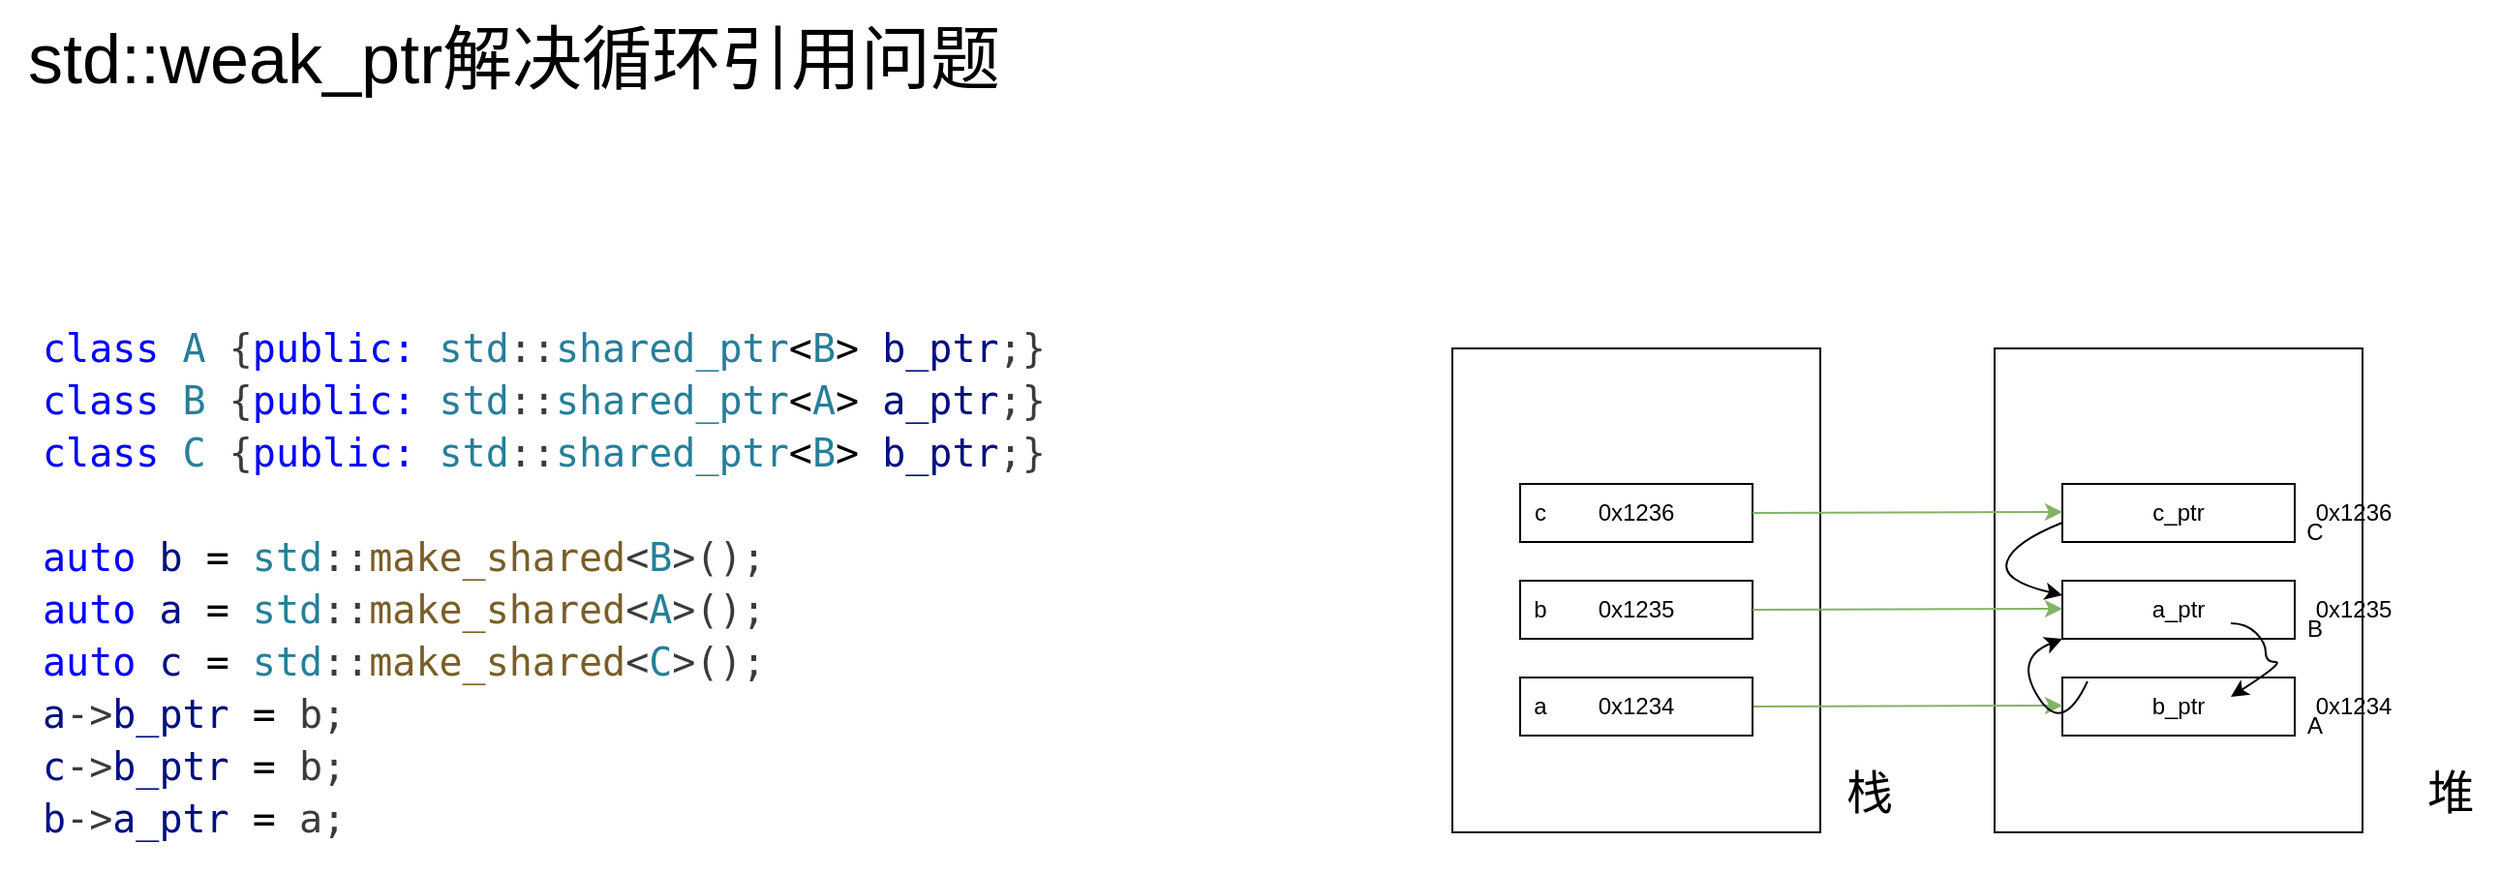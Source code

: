 <mxfile version="24.1.0" type="device">
  <diagram name="Page-1" id="6x3bWmg-yjZQ7gcDFQyZ">
    <mxGraphModel dx="1903" dy="703" grid="1" gridSize="10" guides="1" tooltips="1" connect="1" arrows="1" fold="1" page="1" pageScale="1" pageWidth="850" pageHeight="1100" math="0" shadow="0">
      <root>
        <mxCell id="0" />
        <mxCell id="1" parent="0" />
        <mxCell id="zuKFLGrr_m4QL3YyUUtK-65" value="&lt;span style=&quot;font-size: 36px;&quot;&gt;std::weak_ptr解决循环引用问题&lt;/span&gt;" style="text;html=1;align=center;verticalAlign=middle;resizable=0;points=[];autosize=1;strokeColor=none;fillColor=none;" parent="1" vertex="1">
          <mxGeometry x="-570" y="430" width="530" height="60" as="geometry" />
        </mxCell>
        <mxCell id="zuKFLGrr_m4QL3YyUUtK-67" value="" style="rounded=0;whiteSpace=wrap;html=1;" parent="1" vertex="1">
          <mxGeometry x="180" y="610" width="190" height="250" as="geometry" />
        </mxCell>
        <mxCell id="zuKFLGrr_m4QL3YyUUtK-68" value="" style="rounded=0;whiteSpace=wrap;html=1;" parent="1" vertex="1">
          <mxGeometry x="460" y="610" width="190" height="250" as="geometry" />
        </mxCell>
        <mxCell id="zuKFLGrr_m4QL3YyUUtK-69" value="&lt;font style=&quot;font-size: 24px;&quot;&gt;栈&lt;/font&gt;" style="text;html=1;align=center;verticalAlign=middle;resizable=0;points=[];autosize=1;strokeColor=none;fillColor=none;" parent="1" vertex="1">
          <mxGeometry x="370" y="820" width="50" height="40" as="geometry" />
        </mxCell>
        <mxCell id="zuKFLGrr_m4QL3YyUUtK-70" value="&lt;span style=&quot;font-size: 24px;&quot;&gt;堆&lt;/span&gt;" style="text;html=1;align=center;verticalAlign=middle;resizable=0;points=[];autosize=1;strokeColor=none;fillColor=none;" parent="1" vertex="1">
          <mxGeometry x="670" y="820" width="50" height="40" as="geometry" />
        </mxCell>
        <mxCell id="zuKFLGrr_m4QL3YyUUtK-79" value="0x1236" style="rounded=0;whiteSpace=wrap;html=1;" parent="1" vertex="1">
          <mxGeometry x="215" y="680" width="120" height="30" as="geometry" />
        </mxCell>
        <mxCell id="zuKFLGrr_m4QL3YyUUtK-80" value="c" style="text;html=1;align=center;verticalAlign=middle;resizable=0;points=[];autosize=1;strokeColor=none;fillColor=none;" parent="1" vertex="1">
          <mxGeometry x="210" y="680" width="30" height="30" as="geometry" />
        </mxCell>
        <mxCell id="zuKFLGrr_m4QL3YyUUtK-81" value="b_ptr" style="rounded=0;whiteSpace=wrap;html=1;" parent="1" vertex="1">
          <mxGeometry x="495" y="780" width="120" height="30" as="geometry" />
        </mxCell>
        <mxCell id="zuKFLGrr_m4QL3YyUUtK-82" value="" style="endArrow=classic;html=1;rounded=0;exitX=1;exitY=0.5;exitDx=0;exitDy=0;fillColor=#d5e8d4;strokeColor=#82b366;" parent="1" edge="1" source="R9fJRdY31qIk23kEyGto-3">
          <mxGeometry width="50" height="50" relative="1" as="geometry">
            <mxPoint x="400" y="795" as="sourcePoint" />
            <mxPoint x="495" y="794.5" as="targetPoint" />
          </mxGeometry>
        </mxCell>
        <mxCell id="R9fJRdY31qIk23kEyGto-1" value="&lt;div style=&quot;color: #3b3b3b;background-color: #ffffff;font-family: &#39;Droid Sans Mono&#39;, &#39;monospace&#39;, monospace;font-weight: normal;font-size: 20px;line-height: 27px;white-space: pre;&quot;&gt;&lt;div&gt;&lt;span style=&quot;color: #0000ff;&quot;&gt;class&lt;/span&gt;&lt;span style=&quot;color: #3b3b3b;&quot;&gt; &lt;/span&gt;&lt;span style=&quot;color: #267f99;&quot;&gt;A&lt;/span&gt;&lt;span style=&quot;color: #3b3b3b;&quot;&gt; {&lt;/span&gt;&lt;span style=&quot;color: #0000ff;&quot;&gt;public:&lt;/span&gt;&lt;span style=&quot;color: #3b3b3b;&quot;&gt; &lt;/span&gt;&lt;span style=&quot;color: #267f99;&quot;&gt;std&lt;/span&gt;&lt;span style=&quot;color: #3b3b3b;&quot;&gt;::&lt;/span&gt;&lt;span style=&quot;color: #267f99;&quot;&gt;shared_ptr&lt;/span&gt;&lt;span style=&quot;color: #000000;&quot;&gt;&amp;lt;&lt;/span&gt;&lt;span style=&quot;color: #267f99;&quot;&gt;B&lt;/span&gt;&lt;span style=&quot;color: #000000;&quot;&gt;&amp;gt;&lt;/span&gt;&lt;span style=&quot;color: #3b3b3b;&quot;&gt; &lt;/span&gt;&lt;span style=&quot;color: #001080;&quot;&gt;b_ptr&lt;/span&gt;&lt;span style=&quot;color: #3b3b3b;&quot;&gt;;}&lt;/span&gt;&lt;/div&gt;&lt;div&gt;&lt;span style=&quot;color: #0000ff;&quot;&gt;class&lt;/span&gt;&lt;span style=&quot;color: #3b3b3b;&quot;&gt; &lt;/span&gt;&lt;span style=&quot;color: #267f99;&quot;&gt;B&lt;/span&gt;&lt;span style=&quot;color: #3b3b3b;&quot;&gt; {&lt;/span&gt;&lt;span style=&quot;color: #0000ff;&quot;&gt;public:&lt;/span&gt;&lt;span style=&quot;color: #3b3b3b;&quot;&gt; &lt;/span&gt;&lt;span style=&quot;color: #267f99;&quot;&gt;std&lt;/span&gt;&lt;span style=&quot;color: #3b3b3b;&quot;&gt;::&lt;/span&gt;&lt;span style=&quot;color: #267f99;&quot;&gt;shared_ptr&lt;/span&gt;&lt;span style=&quot;color: #000000;&quot;&gt;&amp;lt;&lt;/span&gt;&lt;span style=&quot;color: #267f99;&quot;&gt;A&lt;/span&gt;&lt;span style=&quot;color: #000000;&quot;&gt;&amp;gt;&lt;/span&gt;&lt;span style=&quot;color: #3b3b3b;&quot;&gt; &lt;/span&gt;&lt;span style=&quot;color: #001080;&quot;&gt;a_ptr&lt;/span&gt;&lt;span style=&quot;color: #3b3b3b;&quot;&gt;;}&lt;/span&gt;&lt;/div&gt;&lt;div&gt;&lt;span style=&quot;color: #0000ff;&quot;&gt;class&lt;/span&gt;&lt;span style=&quot;color: #3b3b3b;&quot;&gt; &lt;/span&gt;&lt;span style=&quot;color: #267f99;&quot;&gt;C&lt;/span&gt;&lt;span style=&quot;color: #3b3b3b;&quot;&gt; {&lt;/span&gt;&lt;span style=&quot;color: #0000ff;&quot;&gt;public:&lt;/span&gt;&lt;span style=&quot;color: #3b3b3b;&quot;&gt; &lt;/span&gt;&lt;span style=&quot;color: #267f99;&quot;&gt;std&lt;/span&gt;&lt;span style=&quot;color: #3b3b3b;&quot;&gt;::&lt;/span&gt;&lt;span style=&quot;color: #267f99;&quot;&gt;shared_ptr&lt;/span&gt;&lt;span style=&quot;color: #000000;&quot;&gt;&amp;lt;&lt;/span&gt;&lt;span style=&quot;color: #267f99;&quot;&gt;B&lt;/span&gt;&lt;span style=&quot;color: #000000;&quot;&gt;&amp;gt;&lt;/span&gt;&lt;span style=&quot;color: #3b3b3b;&quot;&gt; &lt;/span&gt;&lt;span style=&quot;color: #001080;&quot;&gt;b_ptr&lt;/span&gt;&lt;span style=&quot;color: #3b3b3b;&quot;&gt;;}&lt;/span&gt;&lt;/div&gt;&lt;br&gt;&lt;div&gt;&lt;span style=&quot;color: #0000ff;&quot;&gt;auto&lt;/span&gt;&lt;span style=&quot;color: #3b3b3b;&quot;&gt; &lt;/span&gt;&lt;span style=&quot;color: #001080;&quot;&gt;b&lt;/span&gt;&lt;span style=&quot;color: #3b3b3b;&quot;&gt; &lt;/span&gt;&lt;span style=&quot;color: #000000;&quot;&gt;=&lt;/span&gt;&lt;span style=&quot;color: #3b3b3b;&quot;&gt; &lt;/span&gt;&lt;span style=&quot;color: #267f99;&quot;&gt;std&lt;/span&gt;&lt;span style=&quot;color: #3b3b3b;&quot;&gt;::&lt;/span&gt;&lt;span style=&quot;color: #795e26;&quot;&gt;make_shared&lt;/span&gt;&lt;span style=&quot;color: #3b3b3b;&quot;&gt;&amp;lt;&lt;/span&gt;&lt;span style=&quot;color: #267f99;&quot;&gt;B&lt;/span&gt;&lt;span style=&quot;color: #3b3b3b;&quot;&gt;&amp;gt;();&lt;/span&gt;&lt;/div&gt;&lt;div&gt;&lt;span style=&quot;color: #0000ff;&quot;&gt;auto&lt;/span&gt;&lt;span style=&quot;color: #3b3b3b;&quot;&gt; &lt;/span&gt;&lt;span style=&quot;color: #001080;&quot;&gt;a&lt;/span&gt;&lt;span style=&quot;color: #3b3b3b;&quot;&gt; &lt;/span&gt;&lt;span style=&quot;color: #000000;&quot;&gt;=&lt;/span&gt;&lt;span style=&quot;color: #3b3b3b;&quot;&gt; &lt;/span&gt;&lt;span style=&quot;color: #267f99;&quot;&gt;std&lt;/span&gt;&lt;span style=&quot;color: #3b3b3b;&quot;&gt;::&lt;/span&gt;&lt;span style=&quot;color: #795e26;&quot;&gt;make_shared&lt;/span&gt;&lt;span style=&quot;color: #3b3b3b;&quot;&gt;&amp;lt;&lt;/span&gt;&lt;span style=&quot;color: #267f99;&quot;&gt;A&lt;/span&gt;&lt;span style=&quot;color: #3b3b3b;&quot;&gt;&amp;gt;();&lt;/span&gt;&lt;/div&gt;&lt;div&gt;&lt;span style=&quot;color: #0000ff;&quot;&gt;auto&lt;/span&gt;&lt;span style=&quot;color: #3b3b3b;&quot;&gt; &lt;/span&gt;&lt;span style=&quot;color: #001080;&quot;&gt;c&lt;/span&gt;&lt;span style=&quot;color: #3b3b3b;&quot;&gt; &lt;/span&gt;&lt;span style=&quot;color: #000000;&quot;&gt;=&lt;/span&gt;&lt;span style=&quot;color: #3b3b3b;&quot;&gt; &lt;/span&gt;&lt;span style=&quot;color: #267f99;&quot;&gt;std&lt;/span&gt;&lt;span style=&quot;color: #3b3b3b;&quot;&gt;::&lt;/span&gt;&lt;span style=&quot;color: #795e26;&quot;&gt;make_shared&lt;/span&gt;&lt;span style=&quot;color: #3b3b3b;&quot;&gt;&amp;lt;&lt;/span&gt;&lt;span style=&quot;color: #267f99;&quot;&gt;C&lt;/span&gt;&lt;span style=&quot;color: #3b3b3b;&quot;&gt;&amp;gt;();&lt;/span&gt;&lt;/div&gt;&lt;div&gt;&lt;span style=&quot;color: #001080;&quot;&gt;a&lt;/span&gt;&lt;span style=&quot;color: #3b3b3b;&quot;&gt;-&amp;gt;&lt;/span&gt;&lt;span style=&quot;color: #001080;&quot;&gt;b_ptr&lt;/span&gt;&lt;span style=&quot;color: #3b3b3b;&quot;&gt; &lt;/span&gt;&lt;span style=&quot;color: #000000;&quot;&gt;=&lt;/span&gt;&lt;span style=&quot;color: #3b3b3b;&quot;&gt; b;&lt;/span&gt;&lt;/div&gt;&lt;div&gt;&lt;span style=&quot;color: #001080;&quot;&gt;c&lt;/span&gt;&lt;span style=&quot;color: #3b3b3b;&quot;&gt;-&amp;gt;&lt;/span&gt;&lt;span style=&quot;color: #001080;&quot;&gt;b_ptr&lt;/span&gt;&lt;span style=&quot;color: #3b3b3b;&quot;&gt; &lt;/span&gt;&lt;span style=&quot;color: #000000;&quot;&gt;=&lt;/span&gt;&lt;span style=&quot;color: #3b3b3b;&quot;&gt; b;&lt;/span&gt;&lt;/div&gt;&lt;div&gt;&lt;span style=&quot;color: #001080;&quot;&gt;b&lt;/span&gt;&lt;span style=&quot;color: #3b3b3b;&quot;&gt;-&amp;gt;&lt;/span&gt;&lt;span style=&quot;color: #001080;&quot;&gt;a_ptr&lt;/span&gt;&lt;span style=&quot;color: #3b3b3b;&quot;&gt; &lt;/span&gt;&lt;span style=&quot;color: #000000;&quot;&gt;=&lt;/span&gt;&lt;span style=&quot;color: #3b3b3b;&quot;&gt; a;&lt;/span&gt;&lt;/div&gt;&lt;/div&gt;" style="text;whiteSpace=wrap;html=1;" vertex="1" parent="1">
          <mxGeometry x="-550" y="590" width="560" height="290" as="geometry" />
        </mxCell>
        <mxCell id="R9fJRdY31qIk23kEyGto-2" value="0x1235" style="rounded=0;whiteSpace=wrap;html=1;" vertex="1" parent="1">
          <mxGeometry x="215" y="730" width="120" height="30" as="geometry" />
        </mxCell>
        <mxCell id="R9fJRdY31qIk23kEyGto-3" value="0x1234" style="rounded=0;whiteSpace=wrap;html=1;" vertex="1" parent="1">
          <mxGeometry x="215" y="780" width="120" height="30" as="geometry" />
        </mxCell>
        <mxCell id="R9fJRdY31qIk23kEyGto-4" value="b" style="text;html=1;align=center;verticalAlign=middle;resizable=0;points=[];autosize=1;strokeColor=none;fillColor=none;" vertex="1" parent="1">
          <mxGeometry x="210" y="730" width="30" height="30" as="geometry" />
        </mxCell>
        <mxCell id="R9fJRdY31qIk23kEyGto-5" value="a" style="text;html=1;align=center;verticalAlign=middle;resizable=0;points=[];autosize=1;strokeColor=none;fillColor=none;" vertex="1" parent="1">
          <mxGeometry x="210" y="780" width="30" height="30" as="geometry" />
        </mxCell>
        <mxCell id="R9fJRdY31qIk23kEyGto-6" value="a_ptr" style="rounded=0;whiteSpace=wrap;html=1;" vertex="1" parent="1">
          <mxGeometry x="495" y="730" width="120" height="30" as="geometry" />
        </mxCell>
        <mxCell id="R9fJRdY31qIk23kEyGto-7" value="c_ptr" style="rounded=0;whiteSpace=wrap;html=1;" vertex="1" parent="1">
          <mxGeometry x="495" y="680" width="120" height="30" as="geometry" />
        </mxCell>
        <mxCell id="R9fJRdY31qIk23kEyGto-8" value="A" style="text;html=1;align=center;verticalAlign=middle;resizable=0;points=[];autosize=1;strokeColor=none;fillColor=none;" vertex="1" parent="1">
          <mxGeometry x="610" y="790" width="30" height="30" as="geometry" />
        </mxCell>
        <mxCell id="R9fJRdY31qIk23kEyGto-9" value="B" style="text;html=1;align=center;verticalAlign=middle;resizable=0;points=[];autosize=1;strokeColor=none;fillColor=none;" vertex="1" parent="1">
          <mxGeometry x="610" y="740" width="30" height="30" as="geometry" />
        </mxCell>
        <mxCell id="R9fJRdY31qIk23kEyGto-10" value="C" style="text;html=1;align=center;verticalAlign=middle;resizable=0;points=[];autosize=1;strokeColor=none;fillColor=none;" vertex="1" parent="1">
          <mxGeometry x="610" y="690" width="30" height="30" as="geometry" />
        </mxCell>
        <mxCell id="R9fJRdY31qIk23kEyGto-11" value="0x1234" style="text;html=1;align=center;verticalAlign=middle;resizable=0;points=[];autosize=1;strokeColor=none;fillColor=none;" vertex="1" parent="1">
          <mxGeometry x="615" y="780" width="60" height="30" as="geometry" />
        </mxCell>
        <mxCell id="R9fJRdY31qIk23kEyGto-12" value="0x1235" style="text;html=1;align=center;verticalAlign=middle;resizable=0;points=[];autosize=1;strokeColor=none;fillColor=none;" vertex="1" parent="1">
          <mxGeometry x="615" y="730" width="60" height="30" as="geometry" />
        </mxCell>
        <mxCell id="R9fJRdY31qIk23kEyGto-13" value="0x1236" style="text;html=1;align=center;verticalAlign=middle;resizable=0;points=[];autosize=1;strokeColor=none;fillColor=none;" vertex="1" parent="1">
          <mxGeometry x="615" y="680" width="60" height="30" as="geometry" />
        </mxCell>
        <mxCell id="R9fJRdY31qIk23kEyGto-15" value="" style="endArrow=classic;html=1;rounded=0;exitX=1;exitY=0.5;exitDx=0;exitDy=0;fillColor=#d5e8d4;strokeColor=#82b366;" edge="1" parent="1">
          <mxGeometry width="50" height="50" relative="1" as="geometry">
            <mxPoint x="335" y="695" as="sourcePoint" />
            <mxPoint x="495" y="694.5" as="targetPoint" />
          </mxGeometry>
        </mxCell>
        <mxCell id="R9fJRdY31qIk23kEyGto-16" value="" style="endArrow=classic;html=1;rounded=0;exitX=1;exitY=0.5;exitDx=0;exitDy=0;fillColor=#d5e8d4;strokeColor=#82b366;" edge="1" parent="1">
          <mxGeometry width="50" height="50" relative="1" as="geometry">
            <mxPoint x="335" y="745" as="sourcePoint" />
            <mxPoint x="495" y="744.5" as="targetPoint" />
          </mxGeometry>
        </mxCell>
        <mxCell id="R9fJRdY31qIk23kEyGto-17" value="" style="curved=1;endArrow=classic;html=1;rounded=0;exitX=0.108;exitY=0.067;exitDx=0;exitDy=0;exitPerimeter=0;" edge="1" parent="1" source="zuKFLGrr_m4QL3YyUUtK-81">
          <mxGeometry width="50" height="50" relative="1" as="geometry">
            <mxPoint x="445" y="810" as="sourcePoint" />
            <mxPoint x="495" y="760" as="targetPoint" />
            <Array as="points">
              <mxPoint x="495" y="810" />
              <mxPoint x="470" y="770" />
            </Array>
          </mxGeometry>
        </mxCell>
        <mxCell id="R9fJRdY31qIk23kEyGto-18" value="" style="curved=1;endArrow=classic;html=1;rounded=0;exitX=0.108;exitY=0.067;exitDx=0;exitDy=0;exitPerimeter=0;entryX=0;entryY=0.25;entryDx=0;entryDy=0;" edge="1" parent="1" target="R9fJRdY31qIk23kEyGto-6">
          <mxGeometry width="50" height="50" relative="1" as="geometry">
            <mxPoint x="495" y="700" as="sourcePoint" />
            <mxPoint x="483" y="750" as="targetPoint" />
            <Array as="points">
              <mxPoint x="470" y="710" />
              <mxPoint x="463" y="730" />
            </Array>
          </mxGeometry>
        </mxCell>
        <mxCell id="R9fJRdY31qIk23kEyGto-19" value="" style="curved=1;endArrow=classic;html=1;rounded=0;exitX=0.108;exitY=0.067;exitDx=0;exitDy=0;exitPerimeter=0;entryX=0;entryY=0.25;entryDx=0;entryDy=0;" edge="1" parent="1">
          <mxGeometry width="50" height="50" relative="1" as="geometry">
            <mxPoint x="582" y="752" as="sourcePoint" />
            <mxPoint x="582" y="790" as="targetPoint" />
            <Array as="points">
              <mxPoint x="590" y="752" />
              <mxPoint x="600" y="762" />
              <mxPoint x="600" y="772" />
              <mxPoint x="610" y="772" />
            </Array>
          </mxGeometry>
        </mxCell>
      </root>
    </mxGraphModel>
  </diagram>
</mxfile>
